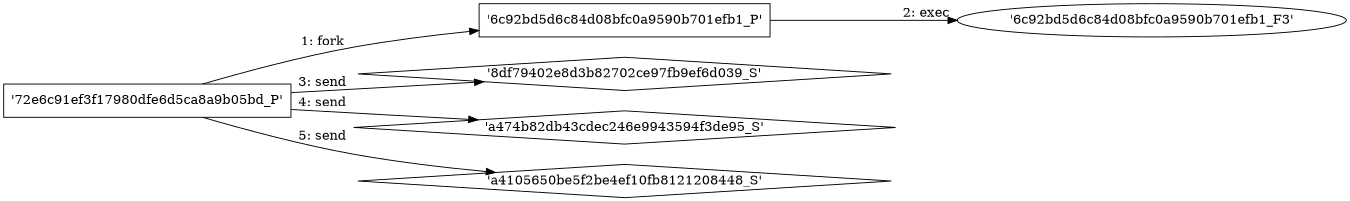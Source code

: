digraph "D:\Learning\Paper\apt\基于CTI的攻击预警\Dataset\攻击图\ASGfromALLCTI\Anatomy of a Breach How Hackers break in.dot" {
rankdir="LR"
size="9"
fixedsize="false"
splines="true"
nodesep=0.3
ranksep=0
fontsize=10
overlap="scalexy"
engine= "neato"
	"'72e6c91ef3f17980dfe6d5ca8a9b05bd_P'" [node_type=Process shape=box]
	"'6c92bd5d6c84d08bfc0a9590b701efb1_P'" [node_type=Process shape=box]
	"'72e6c91ef3f17980dfe6d5ca8a9b05bd_P'" -> "'6c92bd5d6c84d08bfc0a9590b701efb1_P'" [label="1: fork"]
	"'6c92bd5d6c84d08bfc0a9590b701efb1_P'" [node_type=Process shape=box]
	"'6c92bd5d6c84d08bfc0a9590b701efb1_F3'" [node_type=File shape=ellipse]
	"'6c92bd5d6c84d08bfc0a9590b701efb1_P'" -> "'6c92bd5d6c84d08bfc0a9590b701efb1_F3'" [label="2: exec"]
	"'8df79402e8d3b82702ce97fb9ef6d039_S'" [node_type=Socket shape=diamond]
	"'72e6c91ef3f17980dfe6d5ca8a9b05bd_P'" [node_type=Process shape=box]
	"'72e6c91ef3f17980dfe6d5ca8a9b05bd_P'" -> "'8df79402e8d3b82702ce97fb9ef6d039_S'" [label="3: send"]
	"'a474b82db43cdec246e9943594f3de95_S'" [node_type=Socket shape=diamond]
	"'72e6c91ef3f17980dfe6d5ca8a9b05bd_P'" [node_type=Process shape=box]
	"'72e6c91ef3f17980dfe6d5ca8a9b05bd_P'" -> "'a474b82db43cdec246e9943594f3de95_S'" [label="4: send"]
	"'a4105650be5f2be4ef10fb8121208448_S'" [node_type=Socket shape=diamond]
	"'72e6c91ef3f17980dfe6d5ca8a9b05bd_P'" [node_type=Process shape=box]
	"'72e6c91ef3f17980dfe6d5ca8a9b05bd_P'" -> "'a4105650be5f2be4ef10fb8121208448_S'" [label="5: send"]
}
